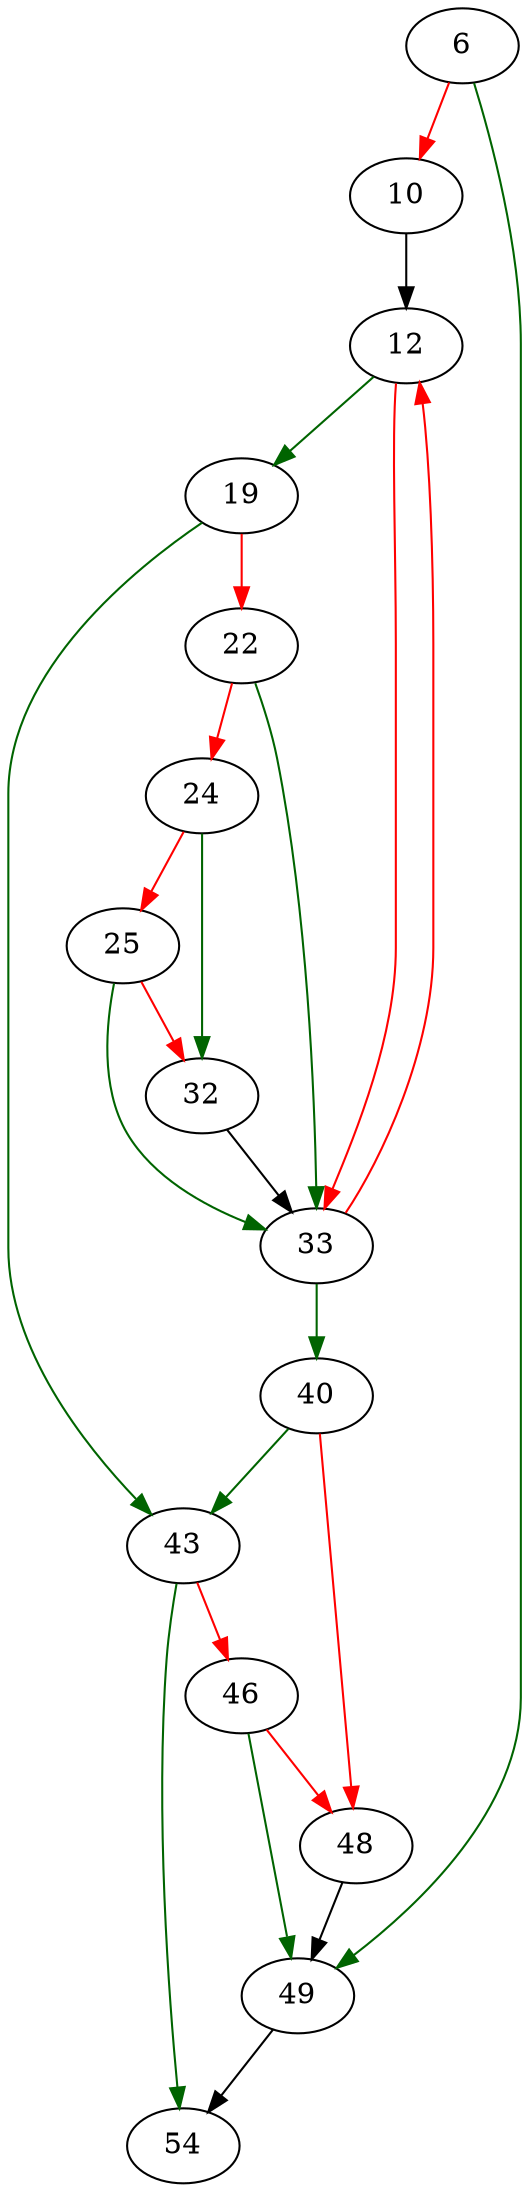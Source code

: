 strict digraph "__xargmatch_internal" {
	// Node definitions.
	6 [entry=true];
	49;
	10;
	12;
	19;
	33;
	43;
	22;
	24;
	32;
	25;
	40;
	48;
	54;
	46;

	// Edge definitions.
	6 -> 49 [
		color=darkgreen
		cond=true
	];
	6 -> 10 [
		color=red
		cond=false
	];
	49 -> 54;
	10 -> 12;
	12 -> 19 [
		color=darkgreen
		cond=true
	];
	12 -> 33 [
		color=red
		cond=false
	];
	19 -> 43 [
		color=darkgreen
		cond=true
	];
	19 -> 22 [
		color=red
		cond=false
	];
	33 -> 12 [
		color=red
		cond=false
	];
	33 -> 40 [
		color=darkgreen
		cond=true
	];
	43 -> 54 [
		color=darkgreen
		cond=true
	];
	43 -> 46 [
		color=red
		cond=false
	];
	22 -> 33 [
		color=darkgreen
		cond=true
	];
	22 -> 24 [
		color=red
		cond=false
	];
	24 -> 32 [
		color=darkgreen
		cond=true
	];
	24 -> 25 [
		color=red
		cond=false
	];
	32 -> 33;
	25 -> 33 [
		color=darkgreen
		cond=true
	];
	25 -> 32 [
		color=red
		cond=false
	];
	40 -> 43 [
		color=darkgreen
		cond=true
	];
	40 -> 48 [
		color=red
		cond=false
	];
	48 -> 49;
	46 -> 49 [
		color=darkgreen
		cond=true
	];
	46 -> 48 [
		color=red
		cond=false
	];
}